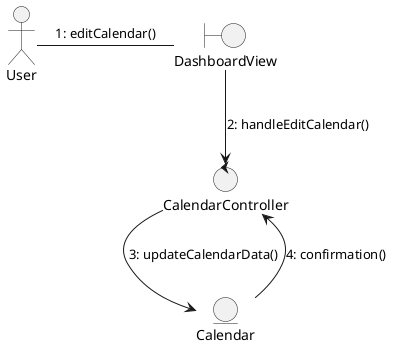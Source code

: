 @startuml EditCalendarSequence

actor User
boundary DashboardView
control CalendarController
entity Calendar

User - DashboardView : 1: editCalendar()
DashboardView --> CalendarController : 2: handleEditCalendar()
CalendarController --> Calendar : 3: updateCalendarData()
Calendar --> CalendarController : 4: confirmation()

@enduml